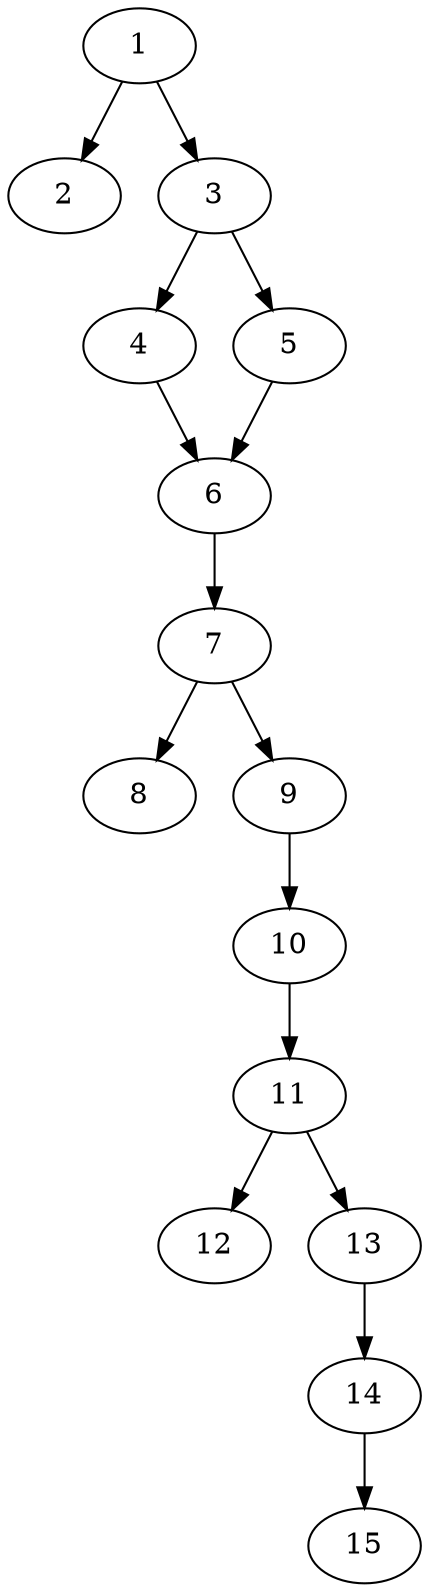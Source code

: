 // DAG automatically generated by daggen at Thu Oct  3 13:59:26 2019
// ./daggen --dot -n 15 --ccr 0.5 --fat 0.3 --regular 0.7 --density 0.6 --mindata 5242880 --maxdata 52428800 
digraph G {
  1 [size="64598016", alpha="0.18", expect_size="32299008"] 
  1 -> 2 [size ="32299008"]
  1 -> 3 [size ="32299008"]
  2 [size="61339648", alpha="0.09", expect_size="30669824"] 
  3 [size="46761984", alpha="0.08", expect_size="23380992"] 
  3 -> 4 [size ="23380992"]
  3 -> 5 [size ="23380992"]
  4 [size="89690112", alpha="0.19", expect_size="44845056"] 
  4 -> 6 [size ="44845056"]
  5 [size="60284928", alpha="0.18", expect_size="30142464"] 
  5 -> 6 [size ="30142464"]
  6 [size="42297344", alpha="0.09", expect_size="21148672"] 
  6 -> 7 [size ="21148672"]
  7 [size="52021248", alpha="0.17", expect_size="26010624"] 
  7 -> 8 [size ="26010624"]
  7 -> 9 [size ="26010624"]
  8 [size="33724416", alpha="0.06", expect_size="16862208"] 
  9 [size="54415360", alpha="0.16", expect_size="27207680"] 
  9 -> 10 [size ="27207680"]
  10 [size="99631104", alpha="0.18", expect_size="49815552"] 
  10 -> 11 [size ="49815552"]
  11 [size="57563136", alpha="0.12", expect_size="28781568"] 
  11 -> 12 [size ="28781568"]
  11 -> 13 [size ="28781568"]
  12 [size="47671296", alpha="0.06", expect_size="23835648"] 
  13 [size="91867136", alpha="0.10", expect_size="45933568"] 
  13 -> 14 [size ="45933568"]
  14 [size="34906112", alpha="0.06", expect_size="17453056"] 
  14 -> 15 [size ="17453056"]
  15 [size="27969536", alpha="0.12", expect_size="13984768"] 
}
